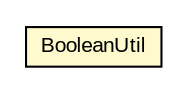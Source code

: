 #!/usr/local/bin/dot
#
# Class diagram 
# Generated by UMLGraph version R5_6 (http://www.umlgraph.org/)
#

digraph G {
	edge [fontname="arial",fontsize=10,labelfontname="arial",labelfontsize=10];
	node [fontname="arial",fontsize=10,shape=plaintext];
	nodesep=0.25;
	ranksep=0.5;
	// dto.BooleanUtil
	c10455 [label=<<table title="dto.BooleanUtil" border="0" cellborder="1" cellspacing="0" cellpadding="2" port="p" bgcolor="lemonChiffon" href="./BooleanUtil.html">
		<tr><td><table border="0" cellspacing="0" cellpadding="1">
<tr><td align="center" balign="center"> BooleanUtil </td></tr>
		</table></td></tr>
		</table>>, URL="./BooleanUtil.html", fontname="arial", fontcolor="black", fontsize=10.0];
}

